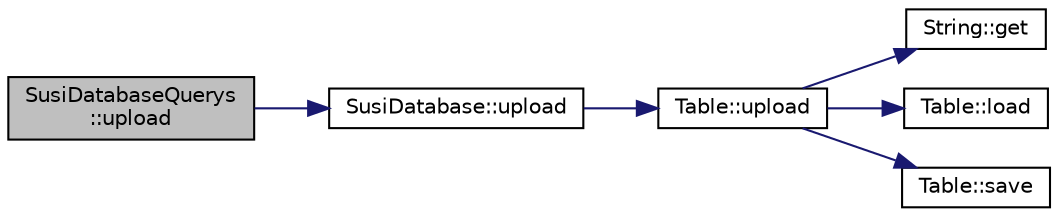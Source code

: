 digraph "SusiDatabaseQuerys::upload"
{
 // LATEX_PDF_SIZE
  edge [fontname="Helvetica",fontsize="10",labelfontname="Helvetica",labelfontsize="10"];
  node [fontname="Helvetica",fontsize="10",shape=record];
  rankdir="LR";
  Node1 [label="SusiDatabaseQuerys\l::upload",height=0.2,width=0.4,color="black", fillcolor="grey75", style="filled", fontcolor="black",tooltip=" "];
  Node1 -> Node2 [color="midnightblue",fontsize="10",style="solid",fontname="Helvetica"];
  Node2 [label="SusiDatabase::upload",height=0.2,width=0.4,color="black", fillcolor="white", style="filled",URL="$struct_susi_database.html#ae948dcb9b1c1b2fc861e5585be2adb69",tooltip=" "];
  Node2 -> Node3 [color="midnightblue",fontsize="10",style="solid",fontname="Helvetica"];
  Node3 [label="Table::upload",height=0.2,width=0.4,color="black", fillcolor="white", style="filled",URL="$class_table.html#a8d3e99b5bf1392b15764080829f06fe6",tooltip="Десериализира таблица по подаден път на папка"];
  Node3 -> Node4 [color="midnightblue",fontsize="10",style="solid",fontname="Helvetica"];
  Node4 [label="String::get",height=0.2,width=0.4,color="black", fillcolor="white", style="filled",URL="$class_string.html#a5d05517bcc8df58bc5eff312e3926b61",tooltip=" "];
  Node3 -> Node5 [color="midnightblue",fontsize="10",style="solid",fontname="Helvetica"];
  Node5 [label="Table::load",height=0.2,width=0.4,color="black", fillcolor="white", style="filled",URL="$class_table.html#a854413f3c66213e49c085a1d64666f09",tooltip="Десериализира таблица по подаден път на файл"];
  Node3 -> Node6 [color="midnightblue",fontsize="10",style="solid",fontname="Helvetica"];
  Node6 [label="Table::save",height=0.2,width=0.4,color="black", fillcolor="white", style="filled",URL="$class_table.html#a1e280e6e5763fc2c87ec580885b54969",tooltip="Сериализира таблица"];
}
